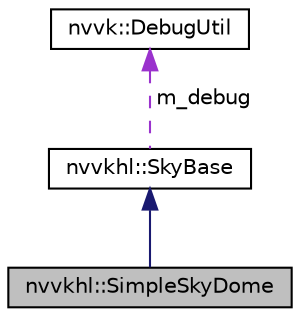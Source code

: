 digraph "nvvkhl::SimpleSkyDome"
{
 // LATEX_PDF_SIZE
  edge [fontname="Helvetica",fontsize="10",labelfontname="Helvetica",labelfontsize="10"];
  node [fontname="Helvetica",fontsize="10",shape=record];
  Node1 [label="nvvkhl::SimpleSkyDome",height=0.2,width=0.4,color="black", fillcolor="grey75", style="filled", fontcolor="black",tooltip=" "];
  Node2 -> Node1 [dir="back",color="midnightblue",fontsize="10",style="solid",fontname="Helvetica"];
  Node2 [label="nvvkhl::SkyBase",height=0.2,width=0.4,color="black", fillcolor="white", style="filled",URL="$classnvvkhl_1_1_sky_base.html",tooltip=" "];
  Node3 -> Node2 [dir="back",color="darkorchid3",fontsize="10",style="dashed",label=" m_debug" ,fontname="Helvetica"];
  Node3 [label="nvvk::DebugUtil",height=0.2,width=0.4,color="black", fillcolor="white", style="filled",URL="$classnvvk_1_1_debug_util.html",tooltip=" "];
}
